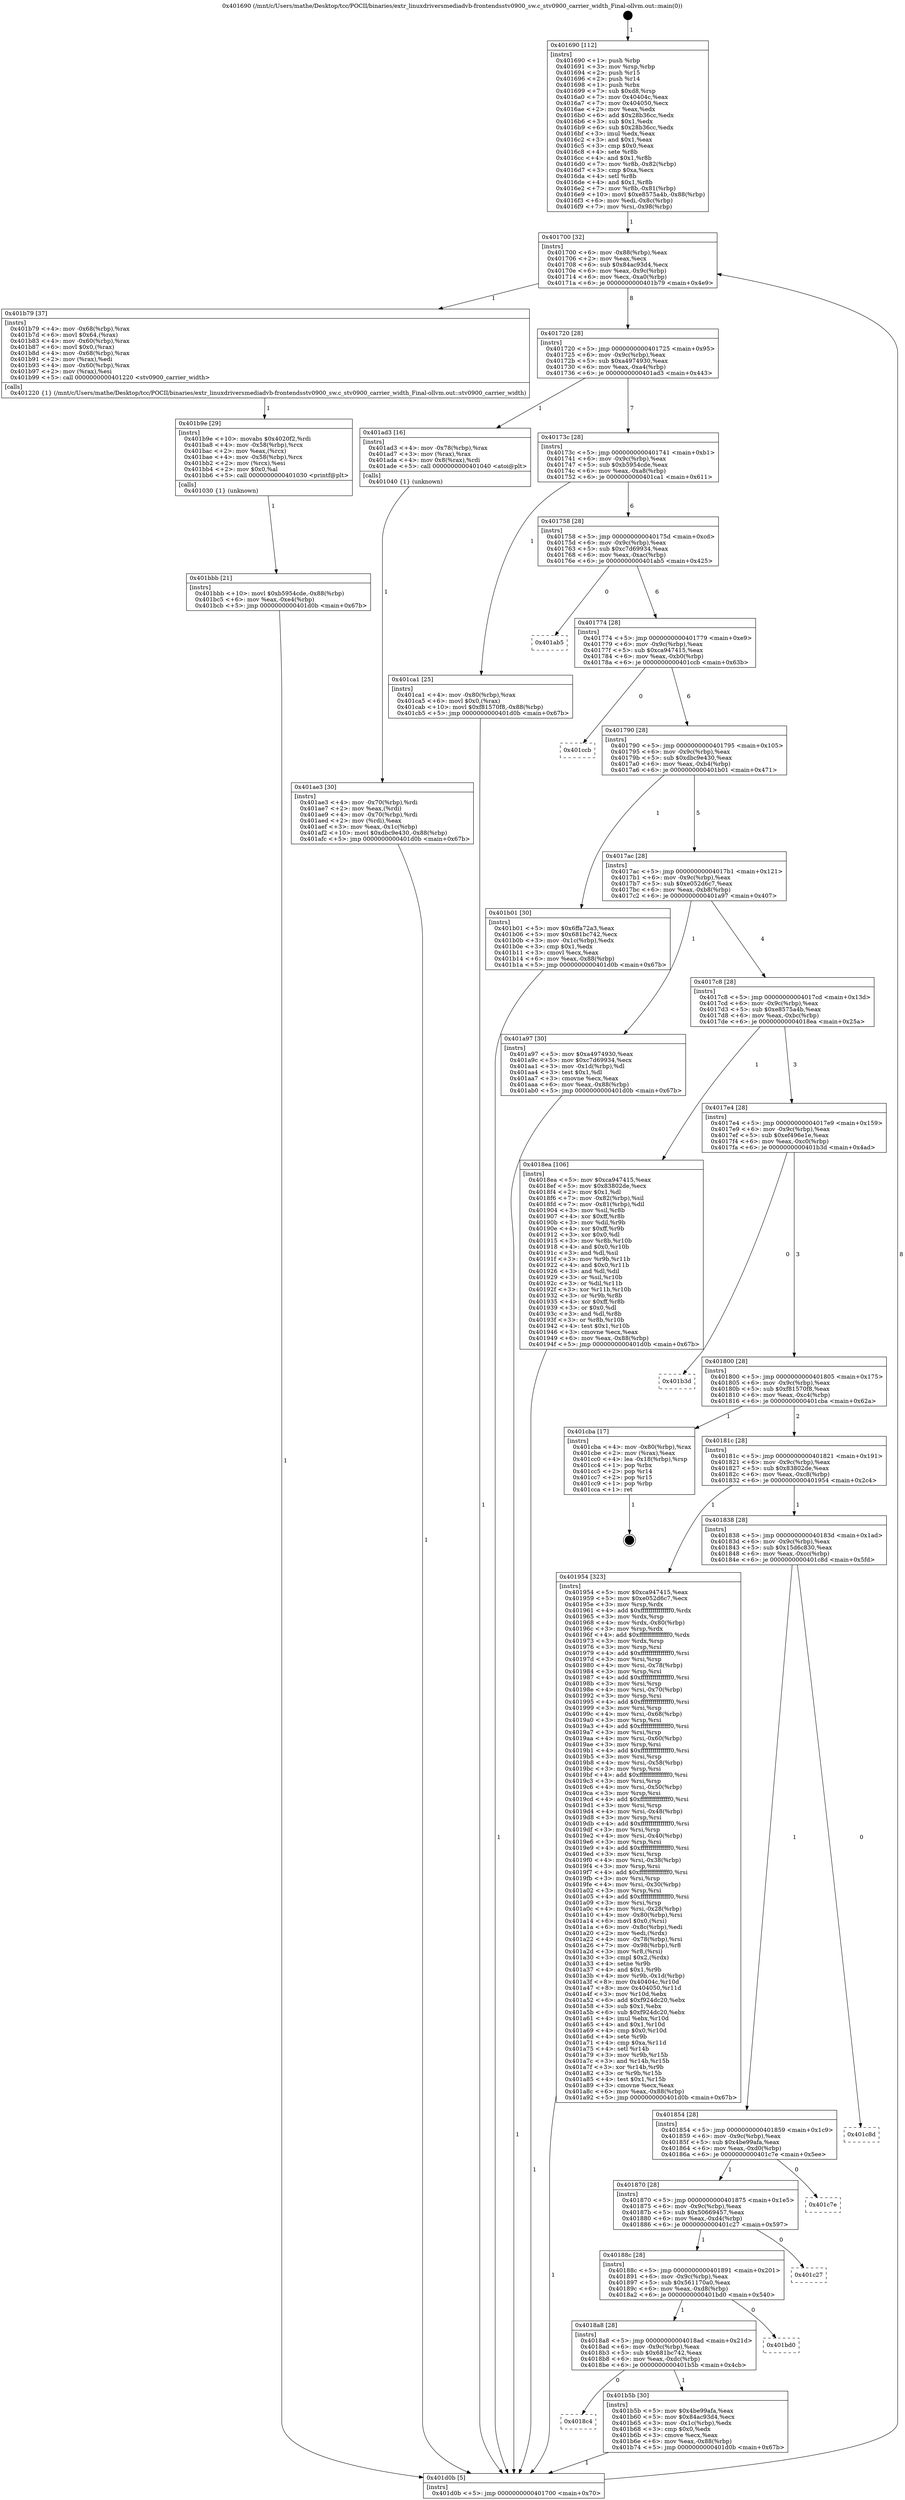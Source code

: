 digraph "0x401690" {
  label = "0x401690 (/mnt/c/Users/mathe/Desktop/tcc/POCII/binaries/extr_linuxdriversmediadvb-frontendsstv0900_sw.c_stv0900_carrier_width_Final-ollvm.out::main(0))"
  labelloc = "t"
  node[shape=record]

  Entry [label="",width=0.3,height=0.3,shape=circle,fillcolor=black,style=filled]
  "0x401700" [label="{
     0x401700 [32]\l
     | [instrs]\l
     &nbsp;&nbsp;0x401700 \<+6\>: mov -0x88(%rbp),%eax\l
     &nbsp;&nbsp;0x401706 \<+2\>: mov %eax,%ecx\l
     &nbsp;&nbsp;0x401708 \<+6\>: sub $0x84ac93d4,%ecx\l
     &nbsp;&nbsp;0x40170e \<+6\>: mov %eax,-0x9c(%rbp)\l
     &nbsp;&nbsp;0x401714 \<+6\>: mov %ecx,-0xa0(%rbp)\l
     &nbsp;&nbsp;0x40171a \<+6\>: je 0000000000401b79 \<main+0x4e9\>\l
  }"]
  "0x401b79" [label="{
     0x401b79 [37]\l
     | [instrs]\l
     &nbsp;&nbsp;0x401b79 \<+4\>: mov -0x68(%rbp),%rax\l
     &nbsp;&nbsp;0x401b7d \<+6\>: movl $0x64,(%rax)\l
     &nbsp;&nbsp;0x401b83 \<+4\>: mov -0x60(%rbp),%rax\l
     &nbsp;&nbsp;0x401b87 \<+6\>: movl $0x0,(%rax)\l
     &nbsp;&nbsp;0x401b8d \<+4\>: mov -0x68(%rbp),%rax\l
     &nbsp;&nbsp;0x401b91 \<+2\>: mov (%rax),%edi\l
     &nbsp;&nbsp;0x401b93 \<+4\>: mov -0x60(%rbp),%rax\l
     &nbsp;&nbsp;0x401b97 \<+2\>: mov (%rax),%esi\l
     &nbsp;&nbsp;0x401b99 \<+5\>: call 0000000000401220 \<stv0900_carrier_width\>\l
     | [calls]\l
     &nbsp;&nbsp;0x401220 \{1\} (/mnt/c/Users/mathe/Desktop/tcc/POCII/binaries/extr_linuxdriversmediadvb-frontendsstv0900_sw.c_stv0900_carrier_width_Final-ollvm.out::stv0900_carrier_width)\l
  }"]
  "0x401720" [label="{
     0x401720 [28]\l
     | [instrs]\l
     &nbsp;&nbsp;0x401720 \<+5\>: jmp 0000000000401725 \<main+0x95\>\l
     &nbsp;&nbsp;0x401725 \<+6\>: mov -0x9c(%rbp),%eax\l
     &nbsp;&nbsp;0x40172b \<+5\>: sub $0xa4974930,%eax\l
     &nbsp;&nbsp;0x401730 \<+6\>: mov %eax,-0xa4(%rbp)\l
     &nbsp;&nbsp;0x401736 \<+6\>: je 0000000000401ad3 \<main+0x443\>\l
  }"]
  Exit [label="",width=0.3,height=0.3,shape=circle,fillcolor=black,style=filled,peripheries=2]
  "0x401ad3" [label="{
     0x401ad3 [16]\l
     | [instrs]\l
     &nbsp;&nbsp;0x401ad3 \<+4\>: mov -0x78(%rbp),%rax\l
     &nbsp;&nbsp;0x401ad7 \<+3\>: mov (%rax),%rax\l
     &nbsp;&nbsp;0x401ada \<+4\>: mov 0x8(%rax),%rdi\l
     &nbsp;&nbsp;0x401ade \<+5\>: call 0000000000401040 \<atoi@plt\>\l
     | [calls]\l
     &nbsp;&nbsp;0x401040 \{1\} (unknown)\l
  }"]
  "0x40173c" [label="{
     0x40173c [28]\l
     | [instrs]\l
     &nbsp;&nbsp;0x40173c \<+5\>: jmp 0000000000401741 \<main+0xb1\>\l
     &nbsp;&nbsp;0x401741 \<+6\>: mov -0x9c(%rbp),%eax\l
     &nbsp;&nbsp;0x401747 \<+5\>: sub $0xb5954cde,%eax\l
     &nbsp;&nbsp;0x40174c \<+6\>: mov %eax,-0xa8(%rbp)\l
     &nbsp;&nbsp;0x401752 \<+6\>: je 0000000000401ca1 \<main+0x611\>\l
  }"]
  "0x401bbb" [label="{
     0x401bbb [21]\l
     | [instrs]\l
     &nbsp;&nbsp;0x401bbb \<+10\>: movl $0xb5954cde,-0x88(%rbp)\l
     &nbsp;&nbsp;0x401bc5 \<+6\>: mov %eax,-0xe4(%rbp)\l
     &nbsp;&nbsp;0x401bcb \<+5\>: jmp 0000000000401d0b \<main+0x67b\>\l
  }"]
  "0x401ca1" [label="{
     0x401ca1 [25]\l
     | [instrs]\l
     &nbsp;&nbsp;0x401ca1 \<+4\>: mov -0x80(%rbp),%rax\l
     &nbsp;&nbsp;0x401ca5 \<+6\>: movl $0x0,(%rax)\l
     &nbsp;&nbsp;0x401cab \<+10\>: movl $0xf81570f8,-0x88(%rbp)\l
     &nbsp;&nbsp;0x401cb5 \<+5\>: jmp 0000000000401d0b \<main+0x67b\>\l
  }"]
  "0x401758" [label="{
     0x401758 [28]\l
     | [instrs]\l
     &nbsp;&nbsp;0x401758 \<+5\>: jmp 000000000040175d \<main+0xcd\>\l
     &nbsp;&nbsp;0x40175d \<+6\>: mov -0x9c(%rbp),%eax\l
     &nbsp;&nbsp;0x401763 \<+5\>: sub $0xc7d69934,%eax\l
     &nbsp;&nbsp;0x401768 \<+6\>: mov %eax,-0xac(%rbp)\l
     &nbsp;&nbsp;0x40176e \<+6\>: je 0000000000401ab5 \<main+0x425\>\l
  }"]
  "0x401b9e" [label="{
     0x401b9e [29]\l
     | [instrs]\l
     &nbsp;&nbsp;0x401b9e \<+10\>: movabs $0x4020f2,%rdi\l
     &nbsp;&nbsp;0x401ba8 \<+4\>: mov -0x58(%rbp),%rcx\l
     &nbsp;&nbsp;0x401bac \<+2\>: mov %eax,(%rcx)\l
     &nbsp;&nbsp;0x401bae \<+4\>: mov -0x58(%rbp),%rcx\l
     &nbsp;&nbsp;0x401bb2 \<+2\>: mov (%rcx),%esi\l
     &nbsp;&nbsp;0x401bb4 \<+2\>: mov $0x0,%al\l
     &nbsp;&nbsp;0x401bb6 \<+5\>: call 0000000000401030 \<printf@plt\>\l
     | [calls]\l
     &nbsp;&nbsp;0x401030 \{1\} (unknown)\l
  }"]
  "0x401ab5" [label="{
     0x401ab5\l
  }", style=dashed]
  "0x401774" [label="{
     0x401774 [28]\l
     | [instrs]\l
     &nbsp;&nbsp;0x401774 \<+5\>: jmp 0000000000401779 \<main+0xe9\>\l
     &nbsp;&nbsp;0x401779 \<+6\>: mov -0x9c(%rbp),%eax\l
     &nbsp;&nbsp;0x40177f \<+5\>: sub $0xca947415,%eax\l
     &nbsp;&nbsp;0x401784 \<+6\>: mov %eax,-0xb0(%rbp)\l
     &nbsp;&nbsp;0x40178a \<+6\>: je 0000000000401ccb \<main+0x63b\>\l
  }"]
  "0x4018c4" [label="{
     0x4018c4\l
  }", style=dashed]
  "0x401ccb" [label="{
     0x401ccb\l
  }", style=dashed]
  "0x401790" [label="{
     0x401790 [28]\l
     | [instrs]\l
     &nbsp;&nbsp;0x401790 \<+5\>: jmp 0000000000401795 \<main+0x105\>\l
     &nbsp;&nbsp;0x401795 \<+6\>: mov -0x9c(%rbp),%eax\l
     &nbsp;&nbsp;0x40179b \<+5\>: sub $0xdbc9e430,%eax\l
     &nbsp;&nbsp;0x4017a0 \<+6\>: mov %eax,-0xb4(%rbp)\l
     &nbsp;&nbsp;0x4017a6 \<+6\>: je 0000000000401b01 \<main+0x471\>\l
  }"]
  "0x401b5b" [label="{
     0x401b5b [30]\l
     | [instrs]\l
     &nbsp;&nbsp;0x401b5b \<+5\>: mov $0x4be99afa,%eax\l
     &nbsp;&nbsp;0x401b60 \<+5\>: mov $0x84ac93d4,%ecx\l
     &nbsp;&nbsp;0x401b65 \<+3\>: mov -0x1c(%rbp),%edx\l
     &nbsp;&nbsp;0x401b68 \<+3\>: cmp $0x0,%edx\l
     &nbsp;&nbsp;0x401b6b \<+3\>: cmove %ecx,%eax\l
     &nbsp;&nbsp;0x401b6e \<+6\>: mov %eax,-0x88(%rbp)\l
     &nbsp;&nbsp;0x401b74 \<+5\>: jmp 0000000000401d0b \<main+0x67b\>\l
  }"]
  "0x401b01" [label="{
     0x401b01 [30]\l
     | [instrs]\l
     &nbsp;&nbsp;0x401b01 \<+5\>: mov $0x6ffa72a3,%eax\l
     &nbsp;&nbsp;0x401b06 \<+5\>: mov $0x681bc742,%ecx\l
     &nbsp;&nbsp;0x401b0b \<+3\>: mov -0x1c(%rbp),%edx\l
     &nbsp;&nbsp;0x401b0e \<+3\>: cmp $0x1,%edx\l
     &nbsp;&nbsp;0x401b11 \<+3\>: cmovl %ecx,%eax\l
     &nbsp;&nbsp;0x401b14 \<+6\>: mov %eax,-0x88(%rbp)\l
     &nbsp;&nbsp;0x401b1a \<+5\>: jmp 0000000000401d0b \<main+0x67b\>\l
  }"]
  "0x4017ac" [label="{
     0x4017ac [28]\l
     | [instrs]\l
     &nbsp;&nbsp;0x4017ac \<+5\>: jmp 00000000004017b1 \<main+0x121\>\l
     &nbsp;&nbsp;0x4017b1 \<+6\>: mov -0x9c(%rbp),%eax\l
     &nbsp;&nbsp;0x4017b7 \<+5\>: sub $0xe052d6c7,%eax\l
     &nbsp;&nbsp;0x4017bc \<+6\>: mov %eax,-0xb8(%rbp)\l
     &nbsp;&nbsp;0x4017c2 \<+6\>: je 0000000000401a97 \<main+0x407\>\l
  }"]
  "0x4018a8" [label="{
     0x4018a8 [28]\l
     | [instrs]\l
     &nbsp;&nbsp;0x4018a8 \<+5\>: jmp 00000000004018ad \<main+0x21d\>\l
     &nbsp;&nbsp;0x4018ad \<+6\>: mov -0x9c(%rbp),%eax\l
     &nbsp;&nbsp;0x4018b3 \<+5\>: sub $0x681bc742,%eax\l
     &nbsp;&nbsp;0x4018b8 \<+6\>: mov %eax,-0xdc(%rbp)\l
     &nbsp;&nbsp;0x4018be \<+6\>: je 0000000000401b5b \<main+0x4cb\>\l
  }"]
  "0x401a97" [label="{
     0x401a97 [30]\l
     | [instrs]\l
     &nbsp;&nbsp;0x401a97 \<+5\>: mov $0xa4974930,%eax\l
     &nbsp;&nbsp;0x401a9c \<+5\>: mov $0xc7d69934,%ecx\l
     &nbsp;&nbsp;0x401aa1 \<+3\>: mov -0x1d(%rbp),%dl\l
     &nbsp;&nbsp;0x401aa4 \<+3\>: test $0x1,%dl\l
     &nbsp;&nbsp;0x401aa7 \<+3\>: cmovne %ecx,%eax\l
     &nbsp;&nbsp;0x401aaa \<+6\>: mov %eax,-0x88(%rbp)\l
     &nbsp;&nbsp;0x401ab0 \<+5\>: jmp 0000000000401d0b \<main+0x67b\>\l
  }"]
  "0x4017c8" [label="{
     0x4017c8 [28]\l
     | [instrs]\l
     &nbsp;&nbsp;0x4017c8 \<+5\>: jmp 00000000004017cd \<main+0x13d\>\l
     &nbsp;&nbsp;0x4017cd \<+6\>: mov -0x9c(%rbp),%eax\l
     &nbsp;&nbsp;0x4017d3 \<+5\>: sub $0xe8575a4b,%eax\l
     &nbsp;&nbsp;0x4017d8 \<+6\>: mov %eax,-0xbc(%rbp)\l
     &nbsp;&nbsp;0x4017de \<+6\>: je 00000000004018ea \<main+0x25a\>\l
  }"]
  "0x401bd0" [label="{
     0x401bd0\l
  }", style=dashed]
  "0x4018ea" [label="{
     0x4018ea [106]\l
     | [instrs]\l
     &nbsp;&nbsp;0x4018ea \<+5\>: mov $0xca947415,%eax\l
     &nbsp;&nbsp;0x4018ef \<+5\>: mov $0x83802de,%ecx\l
     &nbsp;&nbsp;0x4018f4 \<+2\>: mov $0x1,%dl\l
     &nbsp;&nbsp;0x4018f6 \<+7\>: mov -0x82(%rbp),%sil\l
     &nbsp;&nbsp;0x4018fd \<+7\>: mov -0x81(%rbp),%dil\l
     &nbsp;&nbsp;0x401904 \<+3\>: mov %sil,%r8b\l
     &nbsp;&nbsp;0x401907 \<+4\>: xor $0xff,%r8b\l
     &nbsp;&nbsp;0x40190b \<+3\>: mov %dil,%r9b\l
     &nbsp;&nbsp;0x40190e \<+4\>: xor $0xff,%r9b\l
     &nbsp;&nbsp;0x401912 \<+3\>: xor $0x0,%dl\l
     &nbsp;&nbsp;0x401915 \<+3\>: mov %r8b,%r10b\l
     &nbsp;&nbsp;0x401918 \<+4\>: and $0x0,%r10b\l
     &nbsp;&nbsp;0x40191c \<+3\>: and %dl,%sil\l
     &nbsp;&nbsp;0x40191f \<+3\>: mov %r9b,%r11b\l
     &nbsp;&nbsp;0x401922 \<+4\>: and $0x0,%r11b\l
     &nbsp;&nbsp;0x401926 \<+3\>: and %dl,%dil\l
     &nbsp;&nbsp;0x401929 \<+3\>: or %sil,%r10b\l
     &nbsp;&nbsp;0x40192c \<+3\>: or %dil,%r11b\l
     &nbsp;&nbsp;0x40192f \<+3\>: xor %r11b,%r10b\l
     &nbsp;&nbsp;0x401932 \<+3\>: or %r9b,%r8b\l
     &nbsp;&nbsp;0x401935 \<+4\>: xor $0xff,%r8b\l
     &nbsp;&nbsp;0x401939 \<+3\>: or $0x0,%dl\l
     &nbsp;&nbsp;0x40193c \<+3\>: and %dl,%r8b\l
     &nbsp;&nbsp;0x40193f \<+3\>: or %r8b,%r10b\l
     &nbsp;&nbsp;0x401942 \<+4\>: test $0x1,%r10b\l
     &nbsp;&nbsp;0x401946 \<+3\>: cmovne %ecx,%eax\l
     &nbsp;&nbsp;0x401949 \<+6\>: mov %eax,-0x88(%rbp)\l
     &nbsp;&nbsp;0x40194f \<+5\>: jmp 0000000000401d0b \<main+0x67b\>\l
  }"]
  "0x4017e4" [label="{
     0x4017e4 [28]\l
     | [instrs]\l
     &nbsp;&nbsp;0x4017e4 \<+5\>: jmp 00000000004017e9 \<main+0x159\>\l
     &nbsp;&nbsp;0x4017e9 \<+6\>: mov -0x9c(%rbp),%eax\l
     &nbsp;&nbsp;0x4017ef \<+5\>: sub $0xef496e1e,%eax\l
     &nbsp;&nbsp;0x4017f4 \<+6\>: mov %eax,-0xc0(%rbp)\l
     &nbsp;&nbsp;0x4017fa \<+6\>: je 0000000000401b3d \<main+0x4ad\>\l
  }"]
  "0x401d0b" [label="{
     0x401d0b [5]\l
     | [instrs]\l
     &nbsp;&nbsp;0x401d0b \<+5\>: jmp 0000000000401700 \<main+0x70\>\l
  }"]
  "0x401690" [label="{
     0x401690 [112]\l
     | [instrs]\l
     &nbsp;&nbsp;0x401690 \<+1\>: push %rbp\l
     &nbsp;&nbsp;0x401691 \<+3\>: mov %rsp,%rbp\l
     &nbsp;&nbsp;0x401694 \<+2\>: push %r15\l
     &nbsp;&nbsp;0x401696 \<+2\>: push %r14\l
     &nbsp;&nbsp;0x401698 \<+1\>: push %rbx\l
     &nbsp;&nbsp;0x401699 \<+7\>: sub $0xd8,%rsp\l
     &nbsp;&nbsp;0x4016a0 \<+7\>: mov 0x40404c,%eax\l
     &nbsp;&nbsp;0x4016a7 \<+7\>: mov 0x404050,%ecx\l
     &nbsp;&nbsp;0x4016ae \<+2\>: mov %eax,%edx\l
     &nbsp;&nbsp;0x4016b0 \<+6\>: add $0x28b36cc,%edx\l
     &nbsp;&nbsp;0x4016b6 \<+3\>: sub $0x1,%edx\l
     &nbsp;&nbsp;0x4016b9 \<+6\>: sub $0x28b36cc,%edx\l
     &nbsp;&nbsp;0x4016bf \<+3\>: imul %edx,%eax\l
     &nbsp;&nbsp;0x4016c2 \<+3\>: and $0x1,%eax\l
     &nbsp;&nbsp;0x4016c5 \<+3\>: cmp $0x0,%eax\l
     &nbsp;&nbsp;0x4016c8 \<+4\>: sete %r8b\l
     &nbsp;&nbsp;0x4016cc \<+4\>: and $0x1,%r8b\l
     &nbsp;&nbsp;0x4016d0 \<+7\>: mov %r8b,-0x82(%rbp)\l
     &nbsp;&nbsp;0x4016d7 \<+3\>: cmp $0xa,%ecx\l
     &nbsp;&nbsp;0x4016da \<+4\>: setl %r8b\l
     &nbsp;&nbsp;0x4016de \<+4\>: and $0x1,%r8b\l
     &nbsp;&nbsp;0x4016e2 \<+7\>: mov %r8b,-0x81(%rbp)\l
     &nbsp;&nbsp;0x4016e9 \<+10\>: movl $0xe8575a4b,-0x88(%rbp)\l
     &nbsp;&nbsp;0x4016f3 \<+6\>: mov %edi,-0x8c(%rbp)\l
     &nbsp;&nbsp;0x4016f9 \<+7\>: mov %rsi,-0x98(%rbp)\l
  }"]
  "0x40188c" [label="{
     0x40188c [28]\l
     | [instrs]\l
     &nbsp;&nbsp;0x40188c \<+5\>: jmp 0000000000401891 \<main+0x201\>\l
     &nbsp;&nbsp;0x401891 \<+6\>: mov -0x9c(%rbp),%eax\l
     &nbsp;&nbsp;0x401897 \<+5\>: sub $0x561170a0,%eax\l
     &nbsp;&nbsp;0x40189c \<+6\>: mov %eax,-0xd8(%rbp)\l
     &nbsp;&nbsp;0x4018a2 \<+6\>: je 0000000000401bd0 \<main+0x540\>\l
  }"]
  "0x401b3d" [label="{
     0x401b3d\l
  }", style=dashed]
  "0x401800" [label="{
     0x401800 [28]\l
     | [instrs]\l
     &nbsp;&nbsp;0x401800 \<+5\>: jmp 0000000000401805 \<main+0x175\>\l
     &nbsp;&nbsp;0x401805 \<+6\>: mov -0x9c(%rbp),%eax\l
     &nbsp;&nbsp;0x40180b \<+5\>: sub $0xf81570f8,%eax\l
     &nbsp;&nbsp;0x401810 \<+6\>: mov %eax,-0xc4(%rbp)\l
     &nbsp;&nbsp;0x401816 \<+6\>: je 0000000000401cba \<main+0x62a\>\l
  }"]
  "0x401c27" [label="{
     0x401c27\l
  }", style=dashed]
  "0x401cba" [label="{
     0x401cba [17]\l
     | [instrs]\l
     &nbsp;&nbsp;0x401cba \<+4\>: mov -0x80(%rbp),%rax\l
     &nbsp;&nbsp;0x401cbe \<+2\>: mov (%rax),%eax\l
     &nbsp;&nbsp;0x401cc0 \<+4\>: lea -0x18(%rbp),%rsp\l
     &nbsp;&nbsp;0x401cc4 \<+1\>: pop %rbx\l
     &nbsp;&nbsp;0x401cc5 \<+2\>: pop %r14\l
     &nbsp;&nbsp;0x401cc7 \<+2\>: pop %r15\l
     &nbsp;&nbsp;0x401cc9 \<+1\>: pop %rbp\l
     &nbsp;&nbsp;0x401cca \<+1\>: ret\l
  }"]
  "0x40181c" [label="{
     0x40181c [28]\l
     | [instrs]\l
     &nbsp;&nbsp;0x40181c \<+5\>: jmp 0000000000401821 \<main+0x191\>\l
     &nbsp;&nbsp;0x401821 \<+6\>: mov -0x9c(%rbp),%eax\l
     &nbsp;&nbsp;0x401827 \<+5\>: sub $0x83802de,%eax\l
     &nbsp;&nbsp;0x40182c \<+6\>: mov %eax,-0xc8(%rbp)\l
     &nbsp;&nbsp;0x401832 \<+6\>: je 0000000000401954 \<main+0x2c4\>\l
  }"]
  "0x401870" [label="{
     0x401870 [28]\l
     | [instrs]\l
     &nbsp;&nbsp;0x401870 \<+5\>: jmp 0000000000401875 \<main+0x1e5\>\l
     &nbsp;&nbsp;0x401875 \<+6\>: mov -0x9c(%rbp),%eax\l
     &nbsp;&nbsp;0x40187b \<+5\>: sub $0x50669457,%eax\l
     &nbsp;&nbsp;0x401880 \<+6\>: mov %eax,-0xd4(%rbp)\l
     &nbsp;&nbsp;0x401886 \<+6\>: je 0000000000401c27 \<main+0x597\>\l
  }"]
  "0x401954" [label="{
     0x401954 [323]\l
     | [instrs]\l
     &nbsp;&nbsp;0x401954 \<+5\>: mov $0xca947415,%eax\l
     &nbsp;&nbsp;0x401959 \<+5\>: mov $0xe052d6c7,%ecx\l
     &nbsp;&nbsp;0x40195e \<+3\>: mov %rsp,%rdx\l
     &nbsp;&nbsp;0x401961 \<+4\>: add $0xfffffffffffffff0,%rdx\l
     &nbsp;&nbsp;0x401965 \<+3\>: mov %rdx,%rsp\l
     &nbsp;&nbsp;0x401968 \<+4\>: mov %rdx,-0x80(%rbp)\l
     &nbsp;&nbsp;0x40196c \<+3\>: mov %rsp,%rdx\l
     &nbsp;&nbsp;0x40196f \<+4\>: add $0xfffffffffffffff0,%rdx\l
     &nbsp;&nbsp;0x401973 \<+3\>: mov %rdx,%rsp\l
     &nbsp;&nbsp;0x401976 \<+3\>: mov %rsp,%rsi\l
     &nbsp;&nbsp;0x401979 \<+4\>: add $0xfffffffffffffff0,%rsi\l
     &nbsp;&nbsp;0x40197d \<+3\>: mov %rsi,%rsp\l
     &nbsp;&nbsp;0x401980 \<+4\>: mov %rsi,-0x78(%rbp)\l
     &nbsp;&nbsp;0x401984 \<+3\>: mov %rsp,%rsi\l
     &nbsp;&nbsp;0x401987 \<+4\>: add $0xfffffffffffffff0,%rsi\l
     &nbsp;&nbsp;0x40198b \<+3\>: mov %rsi,%rsp\l
     &nbsp;&nbsp;0x40198e \<+4\>: mov %rsi,-0x70(%rbp)\l
     &nbsp;&nbsp;0x401992 \<+3\>: mov %rsp,%rsi\l
     &nbsp;&nbsp;0x401995 \<+4\>: add $0xfffffffffffffff0,%rsi\l
     &nbsp;&nbsp;0x401999 \<+3\>: mov %rsi,%rsp\l
     &nbsp;&nbsp;0x40199c \<+4\>: mov %rsi,-0x68(%rbp)\l
     &nbsp;&nbsp;0x4019a0 \<+3\>: mov %rsp,%rsi\l
     &nbsp;&nbsp;0x4019a3 \<+4\>: add $0xfffffffffffffff0,%rsi\l
     &nbsp;&nbsp;0x4019a7 \<+3\>: mov %rsi,%rsp\l
     &nbsp;&nbsp;0x4019aa \<+4\>: mov %rsi,-0x60(%rbp)\l
     &nbsp;&nbsp;0x4019ae \<+3\>: mov %rsp,%rsi\l
     &nbsp;&nbsp;0x4019b1 \<+4\>: add $0xfffffffffffffff0,%rsi\l
     &nbsp;&nbsp;0x4019b5 \<+3\>: mov %rsi,%rsp\l
     &nbsp;&nbsp;0x4019b8 \<+4\>: mov %rsi,-0x58(%rbp)\l
     &nbsp;&nbsp;0x4019bc \<+3\>: mov %rsp,%rsi\l
     &nbsp;&nbsp;0x4019bf \<+4\>: add $0xfffffffffffffff0,%rsi\l
     &nbsp;&nbsp;0x4019c3 \<+3\>: mov %rsi,%rsp\l
     &nbsp;&nbsp;0x4019c6 \<+4\>: mov %rsi,-0x50(%rbp)\l
     &nbsp;&nbsp;0x4019ca \<+3\>: mov %rsp,%rsi\l
     &nbsp;&nbsp;0x4019cd \<+4\>: add $0xfffffffffffffff0,%rsi\l
     &nbsp;&nbsp;0x4019d1 \<+3\>: mov %rsi,%rsp\l
     &nbsp;&nbsp;0x4019d4 \<+4\>: mov %rsi,-0x48(%rbp)\l
     &nbsp;&nbsp;0x4019d8 \<+3\>: mov %rsp,%rsi\l
     &nbsp;&nbsp;0x4019db \<+4\>: add $0xfffffffffffffff0,%rsi\l
     &nbsp;&nbsp;0x4019df \<+3\>: mov %rsi,%rsp\l
     &nbsp;&nbsp;0x4019e2 \<+4\>: mov %rsi,-0x40(%rbp)\l
     &nbsp;&nbsp;0x4019e6 \<+3\>: mov %rsp,%rsi\l
     &nbsp;&nbsp;0x4019e9 \<+4\>: add $0xfffffffffffffff0,%rsi\l
     &nbsp;&nbsp;0x4019ed \<+3\>: mov %rsi,%rsp\l
     &nbsp;&nbsp;0x4019f0 \<+4\>: mov %rsi,-0x38(%rbp)\l
     &nbsp;&nbsp;0x4019f4 \<+3\>: mov %rsp,%rsi\l
     &nbsp;&nbsp;0x4019f7 \<+4\>: add $0xfffffffffffffff0,%rsi\l
     &nbsp;&nbsp;0x4019fb \<+3\>: mov %rsi,%rsp\l
     &nbsp;&nbsp;0x4019fe \<+4\>: mov %rsi,-0x30(%rbp)\l
     &nbsp;&nbsp;0x401a02 \<+3\>: mov %rsp,%rsi\l
     &nbsp;&nbsp;0x401a05 \<+4\>: add $0xfffffffffffffff0,%rsi\l
     &nbsp;&nbsp;0x401a09 \<+3\>: mov %rsi,%rsp\l
     &nbsp;&nbsp;0x401a0c \<+4\>: mov %rsi,-0x28(%rbp)\l
     &nbsp;&nbsp;0x401a10 \<+4\>: mov -0x80(%rbp),%rsi\l
     &nbsp;&nbsp;0x401a14 \<+6\>: movl $0x0,(%rsi)\l
     &nbsp;&nbsp;0x401a1a \<+6\>: mov -0x8c(%rbp),%edi\l
     &nbsp;&nbsp;0x401a20 \<+2\>: mov %edi,(%rdx)\l
     &nbsp;&nbsp;0x401a22 \<+4\>: mov -0x78(%rbp),%rsi\l
     &nbsp;&nbsp;0x401a26 \<+7\>: mov -0x98(%rbp),%r8\l
     &nbsp;&nbsp;0x401a2d \<+3\>: mov %r8,(%rsi)\l
     &nbsp;&nbsp;0x401a30 \<+3\>: cmpl $0x2,(%rdx)\l
     &nbsp;&nbsp;0x401a33 \<+4\>: setne %r9b\l
     &nbsp;&nbsp;0x401a37 \<+4\>: and $0x1,%r9b\l
     &nbsp;&nbsp;0x401a3b \<+4\>: mov %r9b,-0x1d(%rbp)\l
     &nbsp;&nbsp;0x401a3f \<+8\>: mov 0x40404c,%r10d\l
     &nbsp;&nbsp;0x401a47 \<+8\>: mov 0x404050,%r11d\l
     &nbsp;&nbsp;0x401a4f \<+3\>: mov %r10d,%ebx\l
     &nbsp;&nbsp;0x401a52 \<+6\>: add $0xf924dc20,%ebx\l
     &nbsp;&nbsp;0x401a58 \<+3\>: sub $0x1,%ebx\l
     &nbsp;&nbsp;0x401a5b \<+6\>: sub $0xf924dc20,%ebx\l
     &nbsp;&nbsp;0x401a61 \<+4\>: imul %ebx,%r10d\l
     &nbsp;&nbsp;0x401a65 \<+4\>: and $0x1,%r10d\l
     &nbsp;&nbsp;0x401a69 \<+4\>: cmp $0x0,%r10d\l
     &nbsp;&nbsp;0x401a6d \<+4\>: sete %r9b\l
     &nbsp;&nbsp;0x401a71 \<+4\>: cmp $0xa,%r11d\l
     &nbsp;&nbsp;0x401a75 \<+4\>: setl %r14b\l
     &nbsp;&nbsp;0x401a79 \<+3\>: mov %r9b,%r15b\l
     &nbsp;&nbsp;0x401a7c \<+3\>: and %r14b,%r15b\l
     &nbsp;&nbsp;0x401a7f \<+3\>: xor %r14b,%r9b\l
     &nbsp;&nbsp;0x401a82 \<+3\>: or %r9b,%r15b\l
     &nbsp;&nbsp;0x401a85 \<+4\>: test $0x1,%r15b\l
     &nbsp;&nbsp;0x401a89 \<+3\>: cmovne %ecx,%eax\l
     &nbsp;&nbsp;0x401a8c \<+6\>: mov %eax,-0x88(%rbp)\l
     &nbsp;&nbsp;0x401a92 \<+5\>: jmp 0000000000401d0b \<main+0x67b\>\l
  }"]
  "0x401838" [label="{
     0x401838 [28]\l
     | [instrs]\l
     &nbsp;&nbsp;0x401838 \<+5\>: jmp 000000000040183d \<main+0x1ad\>\l
     &nbsp;&nbsp;0x40183d \<+6\>: mov -0x9c(%rbp),%eax\l
     &nbsp;&nbsp;0x401843 \<+5\>: sub $0x15d6c830,%eax\l
     &nbsp;&nbsp;0x401848 \<+6\>: mov %eax,-0xcc(%rbp)\l
     &nbsp;&nbsp;0x40184e \<+6\>: je 0000000000401c8d \<main+0x5fd\>\l
  }"]
  "0x401c7e" [label="{
     0x401c7e\l
  }", style=dashed]
  "0x401ae3" [label="{
     0x401ae3 [30]\l
     | [instrs]\l
     &nbsp;&nbsp;0x401ae3 \<+4\>: mov -0x70(%rbp),%rdi\l
     &nbsp;&nbsp;0x401ae7 \<+2\>: mov %eax,(%rdi)\l
     &nbsp;&nbsp;0x401ae9 \<+4\>: mov -0x70(%rbp),%rdi\l
     &nbsp;&nbsp;0x401aed \<+2\>: mov (%rdi),%eax\l
     &nbsp;&nbsp;0x401aef \<+3\>: mov %eax,-0x1c(%rbp)\l
     &nbsp;&nbsp;0x401af2 \<+10\>: movl $0xdbc9e430,-0x88(%rbp)\l
     &nbsp;&nbsp;0x401afc \<+5\>: jmp 0000000000401d0b \<main+0x67b\>\l
  }"]
  "0x401854" [label="{
     0x401854 [28]\l
     | [instrs]\l
     &nbsp;&nbsp;0x401854 \<+5\>: jmp 0000000000401859 \<main+0x1c9\>\l
     &nbsp;&nbsp;0x401859 \<+6\>: mov -0x9c(%rbp),%eax\l
     &nbsp;&nbsp;0x40185f \<+5\>: sub $0x4be99afa,%eax\l
     &nbsp;&nbsp;0x401864 \<+6\>: mov %eax,-0xd0(%rbp)\l
     &nbsp;&nbsp;0x40186a \<+6\>: je 0000000000401c7e \<main+0x5ee\>\l
  }"]
  "0x401c8d" [label="{
     0x401c8d\l
  }", style=dashed]
  Entry -> "0x401690" [label=" 1"]
  "0x401700" -> "0x401b79" [label=" 1"]
  "0x401700" -> "0x401720" [label=" 8"]
  "0x401cba" -> Exit [label=" 1"]
  "0x401720" -> "0x401ad3" [label=" 1"]
  "0x401720" -> "0x40173c" [label=" 7"]
  "0x401ca1" -> "0x401d0b" [label=" 1"]
  "0x40173c" -> "0x401ca1" [label=" 1"]
  "0x40173c" -> "0x401758" [label=" 6"]
  "0x401bbb" -> "0x401d0b" [label=" 1"]
  "0x401758" -> "0x401ab5" [label=" 0"]
  "0x401758" -> "0x401774" [label=" 6"]
  "0x401b9e" -> "0x401bbb" [label=" 1"]
  "0x401774" -> "0x401ccb" [label=" 0"]
  "0x401774" -> "0x401790" [label=" 6"]
  "0x401b79" -> "0x401b9e" [label=" 1"]
  "0x401790" -> "0x401b01" [label=" 1"]
  "0x401790" -> "0x4017ac" [label=" 5"]
  "0x401b5b" -> "0x401d0b" [label=" 1"]
  "0x4017ac" -> "0x401a97" [label=" 1"]
  "0x4017ac" -> "0x4017c8" [label=" 4"]
  "0x4018a8" -> "0x401b5b" [label=" 1"]
  "0x4017c8" -> "0x4018ea" [label=" 1"]
  "0x4017c8" -> "0x4017e4" [label=" 3"]
  "0x4018ea" -> "0x401d0b" [label=" 1"]
  "0x401690" -> "0x401700" [label=" 1"]
  "0x401d0b" -> "0x401700" [label=" 8"]
  "0x4018a8" -> "0x4018c4" [label=" 0"]
  "0x4017e4" -> "0x401b3d" [label=" 0"]
  "0x4017e4" -> "0x401800" [label=" 3"]
  "0x40188c" -> "0x401bd0" [label=" 0"]
  "0x401800" -> "0x401cba" [label=" 1"]
  "0x401800" -> "0x40181c" [label=" 2"]
  "0x40188c" -> "0x4018a8" [label=" 1"]
  "0x40181c" -> "0x401954" [label=" 1"]
  "0x40181c" -> "0x401838" [label=" 1"]
  "0x401870" -> "0x401c27" [label=" 0"]
  "0x401954" -> "0x401d0b" [label=" 1"]
  "0x401a97" -> "0x401d0b" [label=" 1"]
  "0x401ad3" -> "0x401ae3" [label=" 1"]
  "0x401ae3" -> "0x401d0b" [label=" 1"]
  "0x401b01" -> "0x401d0b" [label=" 1"]
  "0x401870" -> "0x40188c" [label=" 1"]
  "0x401838" -> "0x401c8d" [label=" 0"]
  "0x401838" -> "0x401854" [label=" 1"]
  "0x401854" -> "0x401870" [label=" 1"]
  "0x401854" -> "0x401c7e" [label=" 0"]
}
